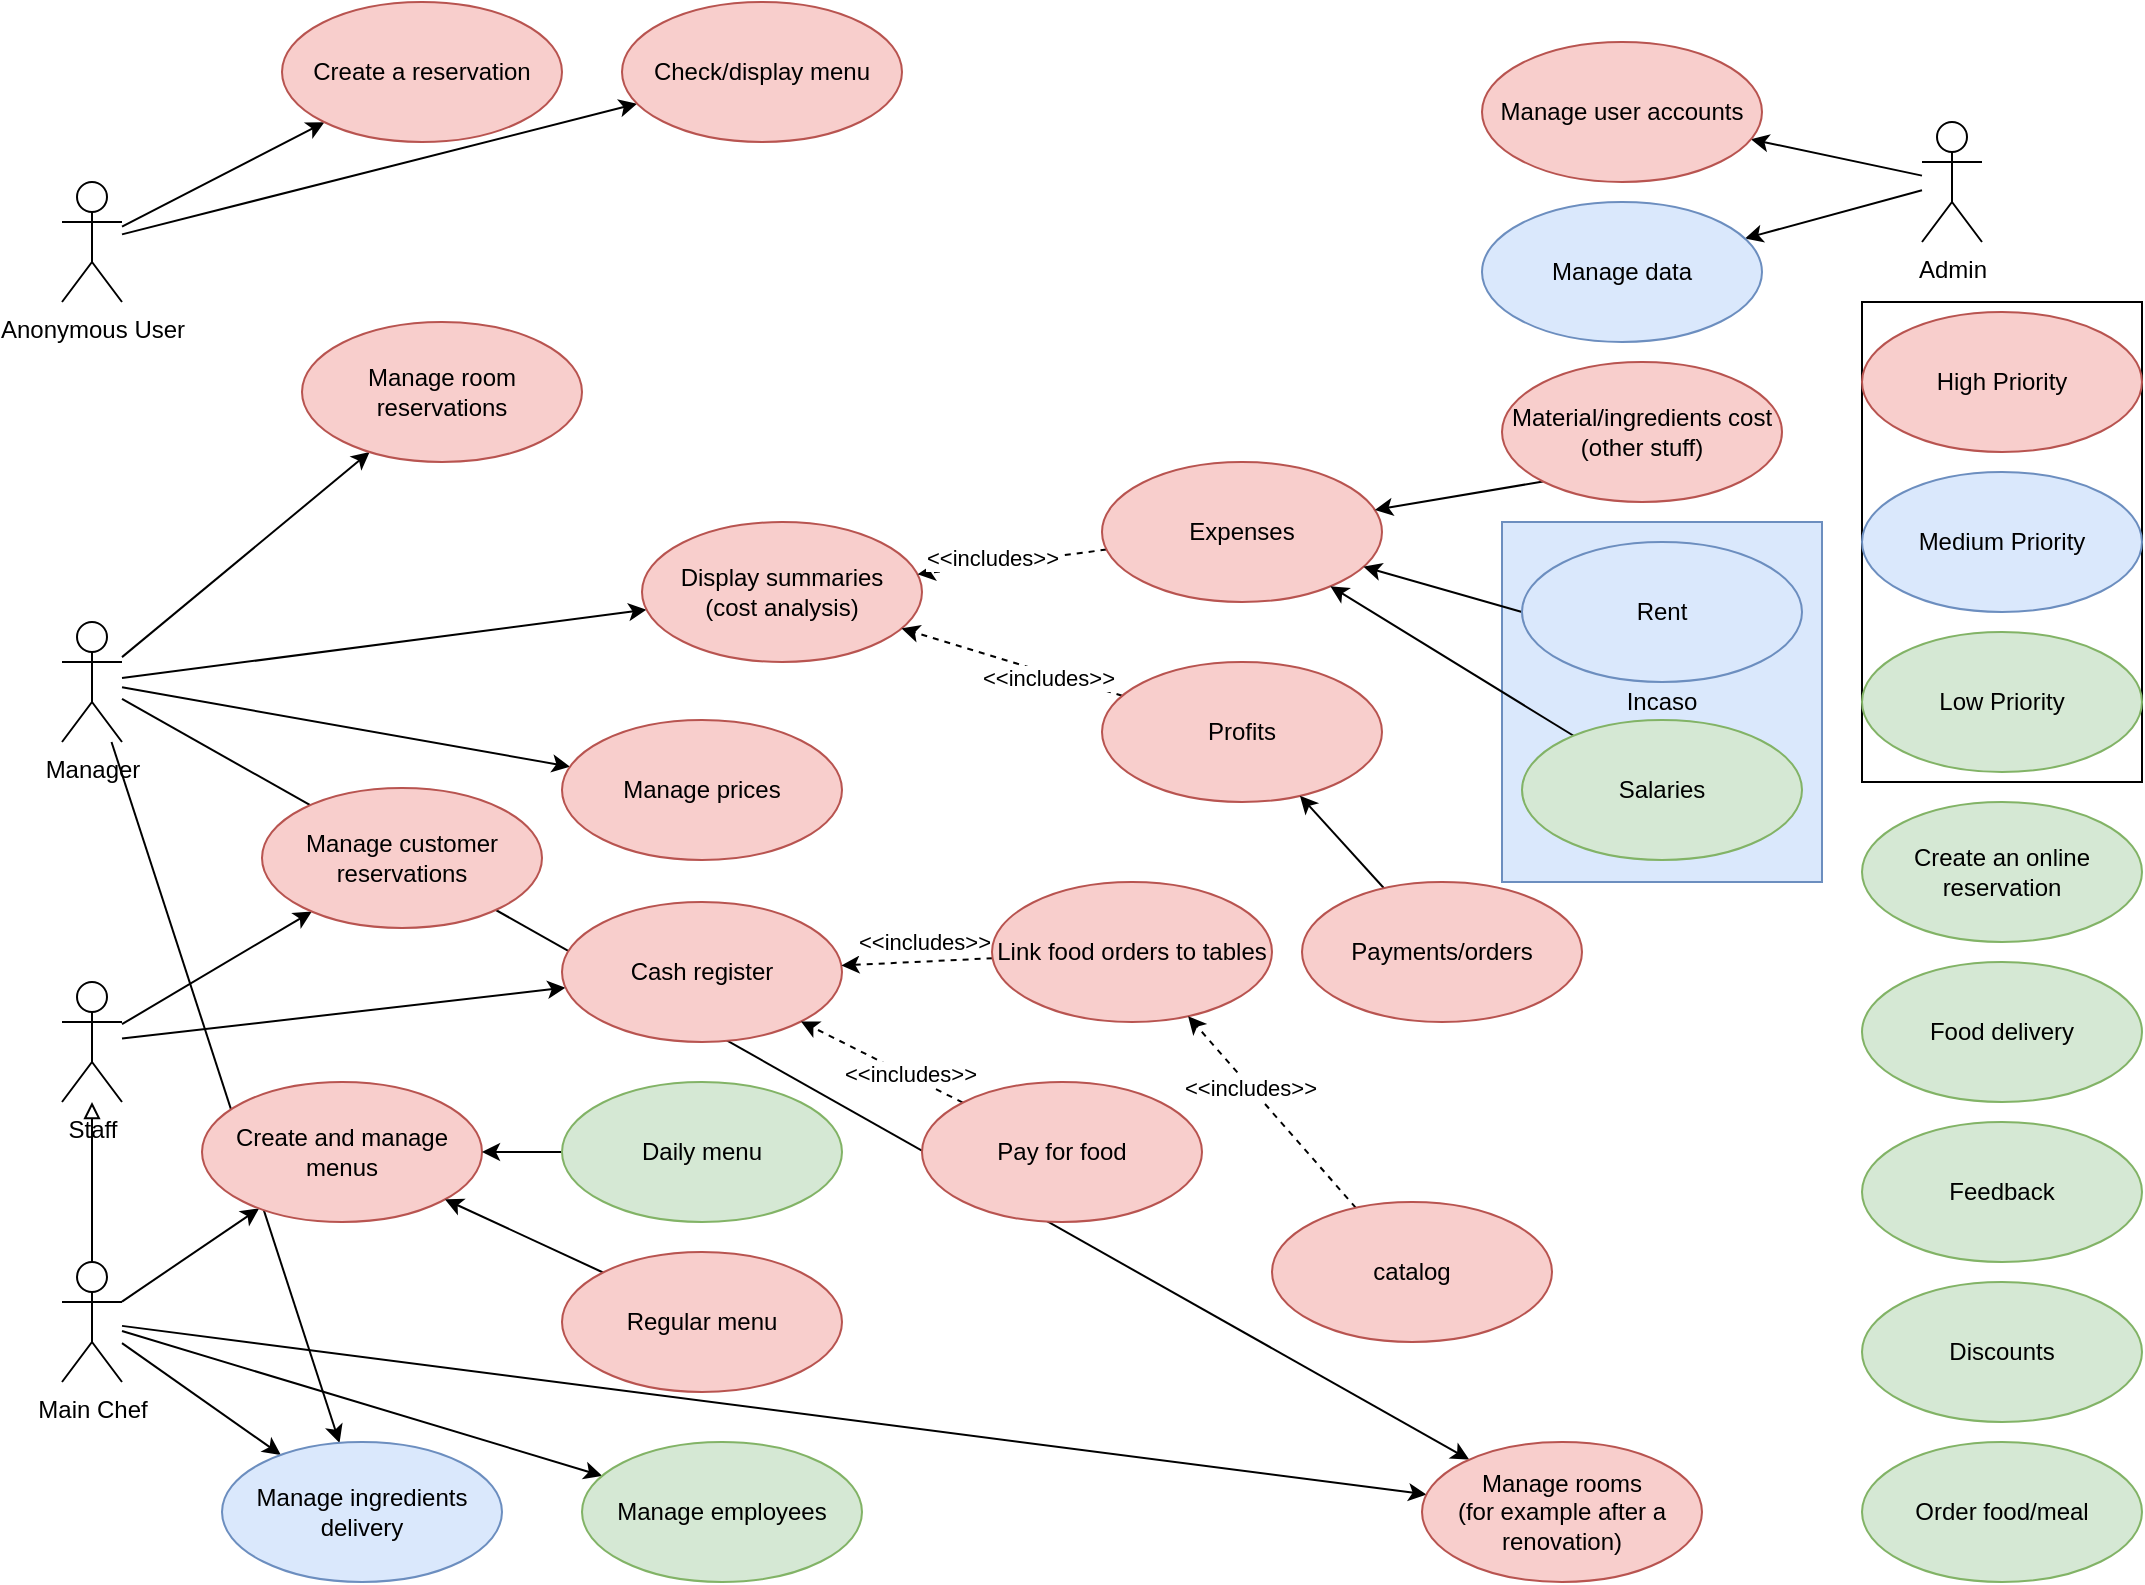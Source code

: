 <mxfile>
    <diagram id="s8cOV68yzhyGgBTm5p4c" name="use-case">
        <mxGraphModel dx="1112" dy="791" grid="1" gridSize="10" guides="1" tooltips="1" connect="1" arrows="1" fold="1" page="1" pageScale="1" pageWidth="1169" pageHeight="827" math="0" shadow="0">
            <root>
                <mxCell id="0"/>
                <mxCell id="1" parent="0"/>
                <mxCell id="3G_t_L3Koi_8T7e4gA65-70" value="" style="rounded=0;whiteSpace=wrap;html=1;" parent="1" vertex="1">
                    <mxGeometry x="1020" y="170" width="140" height="240" as="geometry"/>
                </mxCell>
                <mxCell id="q8JWkNSQePeUrDVbs6Nh-89" value="Incaso" style="rounded=0;whiteSpace=wrap;html=1;fillColor=#dae8fc;strokeColor=#6c8ebf;" parent="1" vertex="1">
                    <mxGeometry x="840" y="280" width="160" height="180" as="geometry"/>
                </mxCell>
                <mxCell id="15" style="edgeStyle=none;html=1;endArrow=classic;endFill=1;" parent="1" source="2" target="13" edge="1">
                    <mxGeometry relative="1" as="geometry"/>
                </mxCell>
                <mxCell id="16" style="edgeStyle=none;html=1;endArrow=classic;endFill=1;" parent="1" source="2" target="14" edge="1">
                    <mxGeometry relative="1" as="geometry"/>
                </mxCell>
                <mxCell id="2" value="Anonymous User" style="shape=umlActor;verticalLabelPosition=bottom;verticalAlign=top;html=1;" parent="1" vertex="1">
                    <mxGeometry x="120" y="110" width="30" height="60" as="geometry"/>
                </mxCell>
                <mxCell id="25" style="edgeStyle=none;html=1;endArrow=classic;endFill=1;" parent="1" source="5" target="24" edge="1">
                    <mxGeometry relative="1" as="geometry"/>
                </mxCell>
                <mxCell id="67" style="edgeStyle=none;html=1;" parent="1" source="5" target="66" edge="1">
                    <mxGeometry relative="1" as="geometry"/>
                </mxCell>
                <mxCell id="68" style="edgeStyle=none;html=1;" parent="1" source="5" target="49" edge="1">
                    <mxGeometry relative="1" as="geometry"/>
                </mxCell>
                <mxCell id="69" style="edgeStyle=none;html=1;" parent="1" source="5" target="55" edge="1">
                    <mxGeometry relative="1" as="geometry"/>
                </mxCell>
                <mxCell id="q8JWkNSQePeUrDVbs6Nh-87" style="edgeStyle=none;html=1;" parent="1" source="5" target="19" edge="1">
                    <mxGeometry relative="1" as="geometry"/>
                </mxCell>
                <mxCell id="5" value="Manager" style="shape=umlActor;verticalLabelPosition=bottom;verticalAlign=top;html=1;" parent="1" vertex="1">
                    <mxGeometry x="120" y="330" width="30" height="60" as="geometry"/>
                </mxCell>
                <mxCell id="38" style="edgeStyle=none;html=1;endArrow=classic;endFill=1;" parent="1" source="6" target="36" edge="1">
                    <mxGeometry relative="1" as="geometry"/>
                </mxCell>
                <mxCell id="39" style="edgeStyle=none;html=1;endArrow=classic;endFill=1;" parent="1" source="6" target="37" edge="1">
                    <mxGeometry relative="1" as="geometry"/>
                </mxCell>
                <mxCell id="6" value="Admin" style="shape=umlActor;verticalLabelPosition=bottom;verticalAlign=top;html=1;" parent="1" vertex="1">
                    <mxGeometry x="1050" y="80" width="30" height="60" as="geometry"/>
                </mxCell>
                <mxCell id="41" style="edgeStyle=none;html=1;endArrow=classic;endFill=1;" parent="1" source="7" target="42" edge="1">
                    <mxGeometry relative="1" as="geometry">
                        <mxPoint x="220" y="539.727" as="targetPoint"/>
                    </mxGeometry>
                </mxCell>
                <mxCell id="44" style="edgeStyle=none;html=1;endArrow=classic;endFill=1;" parent="1" source="7" target="43" edge="1">
                    <mxGeometry relative="1" as="geometry"/>
                </mxCell>
                <mxCell id="7" value="Staff" style="shape=umlActor;verticalLabelPosition=bottom;verticalAlign=top;html=1;" parent="1" vertex="1">
                    <mxGeometry x="120" y="510" width="30" height="60" as="geometry"/>
                </mxCell>
                <mxCell id="10" style="edgeStyle=none;html=1;exitX=0.5;exitY=0;exitDx=0;exitDy=0;exitPerimeter=0;endArrow=block;endFill=0;" parent="1" source="8" target="7" edge="1">
                    <mxGeometry relative="1" as="geometry">
                        <mxPoint x="135.098" y="630" as="targetPoint"/>
                    </mxGeometry>
                </mxCell>
                <mxCell id="46" style="edgeStyle=none;html=1;endArrow=classic;endFill=1;" parent="1" source="8" target="45" edge="1">
                    <mxGeometry relative="1" as="geometry">
                        <mxPoint x="140" y="670" as="sourcePoint"/>
                    </mxGeometry>
                </mxCell>
                <mxCell id="48" style="edgeStyle=none;html=1;endArrow=classic;endFill=1;" parent="1" source="8" target="47" edge="1">
                    <mxGeometry relative="1" as="geometry"/>
                </mxCell>
                <mxCell id="50" style="edgeStyle=none;html=1;endArrow=classic;endFill=1;" parent="1" source="8" target="49" edge="1">
                    <mxGeometry relative="1" as="geometry"/>
                </mxCell>
                <mxCell id="65" style="edgeStyle=none;html=1;" parent="1" source="8" target="55" edge="1">
                    <mxGeometry relative="1" as="geometry"/>
                </mxCell>
                <mxCell id="8" value="Main Chef" style="shape=umlActor;verticalLabelPosition=bottom;verticalAlign=top;html=1;" parent="1" vertex="1">
                    <mxGeometry x="120" y="650" width="30" height="60" as="geometry"/>
                </mxCell>
                <mxCell id="13" value="Create a reservation" style="ellipse;whiteSpace=wrap;html=1;fillColor=#f8cecc;strokeColor=#b85450;" parent="1" vertex="1">
                    <mxGeometry x="230" y="20" width="140" height="70" as="geometry"/>
                </mxCell>
                <mxCell id="14" value="Check/display menu" style="ellipse;whiteSpace=wrap;html=1;fillColor=#f8cecc;strokeColor=#b85450;" parent="1" vertex="1">
                    <mxGeometry x="400" y="20" width="140" height="70" as="geometry"/>
                </mxCell>
                <mxCell id="19" value="Manage room reservations" style="ellipse;whiteSpace=wrap;html=1;fillColor=#f8cecc;strokeColor=#b85450;" parent="1" vertex="1">
                    <mxGeometry x="240" y="180" width="140" height="70" as="geometry"/>
                </mxCell>
                <mxCell id="24" value="Display summaries&lt;br&gt;(cost analysis)" style="ellipse;whiteSpace=wrap;html=1;fillColor=#f8cecc;strokeColor=#b85450;" parent="1" vertex="1">
                    <mxGeometry x="410" y="280" width="140" height="70" as="geometry"/>
                </mxCell>
                <mxCell id="30" style="edgeStyle=none;html=1;dashed=1;endArrow=classic;endFill=1;" parent="1" source="29" target="24" edge="1">
                    <mxGeometry relative="1" as="geometry"/>
                </mxCell>
                <mxCell id="31" value="&amp;lt;&amp;lt;includes&amp;gt;&amp;gt;" style="edgeLabel;html=1;align=center;verticalAlign=middle;resizable=0;points=[];" parent="30" vertex="1" connectable="0">
                    <mxGeometry x="-0.233" y="-1" relative="1" as="geometry">
                        <mxPoint x="-21" as="offset"/>
                    </mxGeometry>
                </mxCell>
                <mxCell id="29" value="Expenses" style="ellipse;whiteSpace=wrap;html=1;fillColor=#f8cecc;strokeColor=#b85450;" parent="1" vertex="1">
                    <mxGeometry x="640" y="250" width="140" height="70" as="geometry"/>
                </mxCell>
                <mxCell id="33" style="edgeStyle=none;html=1;dashed=1;endArrow=classic;endFill=1;" parent="1" source="32" target="24" edge="1">
                    <mxGeometry relative="1" as="geometry"/>
                </mxCell>
                <mxCell id="34" value="&amp;lt;&amp;lt;includes&amp;gt;&amp;gt;" style="edgeLabel;html=1;align=center;verticalAlign=middle;resizable=0;points=[];" parent="33" vertex="1" connectable="0">
                    <mxGeometry x="-0.341" y="2" relative="1" as="geometry">
                        <mxPoint as="offset"/>
                    </mxGeometry>
                </mxCell>
                <mxCell id="32" value="Profits" style="ellipse;whiteSpace=wrap;html=1;fillColor=#f8cecc;strokeColor=#b85450;" parent="1" vertex="1">
                    <mxGeometry x="640" y="350" width="140" height="70" as="geometry"/>
                </mxCell>
                <mxCell id="36" value="Manage user accounts" style="ellipse;whiteSpace=wrap;html=1;fillColor=#f8cecc;strokeColor=#b85450;" parent="1" vertex="1">
                    <mxGeometry x="830" y="40" width="140" height="70" as="geometry"/>
                </mxCell>
                <mxCell id="37" value="Manage data" style="ellipse;whiteSpace=wrap;html=1;fillColor=#dae8fc;strokeColor=#6c8ebf;" parent="1" vertex="1">
                    <mxGeometry x="830" y="120" width="140" height="70" as="geometry"/>
                </mxCell>
                <mxCell id="42" value="Manage customer reservations" style="ellipse;whiteSpace=wrap;html=1;fillColor=#f8cecc;strokeColor=#b85450;" parent="1" vertex="1">
                    <mxGeometry x="220" y="413" width="140" height="70" as="geometry"/>
                </mxCell>
                <mxCell id="43" value="Cash register" style="ellipse;whiteSpace=wrap;html=1;fillColor=#f8cecc;strokeColor=#b85450;" parent="1" vertex="1">
                    <mxGeometry x="370" y="470" width="140" height="70" as="geometry"/>
                </mxCell>
                <mxCell id="45" value="Create and manage menus" style="ellipse;whiteSpace=wrap;html=1;fillColor=#f8cecc;strokeColor=#b85450;" parent="1" vertex="1">
                    <mxGeometry x="190" y="560" width="140" height="70" as="geometry"/>
                </mxCell>
                <mxCell id="47" value="Manage employees" style="ellipse;whiteSpace=wrap;html=1;fillColor=#d5e8d4;strokeColor=#82b366;" parent="1" vertex="1">
                    <mxGeometry x="380" y="740" width="140" height="70" as="geometry"/>
                </mxCell>
                <mxCell id="49" value="Manage ingredients delivery" style="ellipse;whiteSpace=wrap;html=1;fillColor=#dae8fc;strokeColor=#6c8ebf;" parent="1" vertex="1">
                    <mxGeometry x="200" y="740" width="140" height="70" as="geometry"/>
                </mxCell>
                <mxCell id="51" value="Food delivery" style="ellipse;whiteSpace=wrap;html=1;fillColor=#d5e8d4;strokeColor=#82b366;" parent="1" vertex="1">
                    <mxGeometry x="1020" y="500" width="140" height="70" as="geometry"/>
                </mxCell>
                <mxCell id="52" value="Feedback" style="ellipse;whiteSpace=wrap;html=1;fillColor=#d5e8d4;strokeColor=#82b366;" parent="1" vertex="1">
                    <mxGeometry x="1020" y="580" width="140" height="70" as="geometry"/>
                </mxCell>
                <mxCell id="53" value="Discounts" style="ellipse;whiteSpace=wrap;html=1;fillColor=#d5e8d4;strokeColor=#82b366;" parent="1" vertex="1">
                    <mxGeometry x="1020" y="660" width="140" height="70" as="geometry"/>
                </mxCell>
                <mxCell id="54" value="Order food/meal" style="ellipse;whiteSpace=wrap;html=1;fillColor=#d5e8d4;strokeColor=#82b366;" parent="1" vertex="1">
                    <mxGeometry x="1020" y="740" width="140" height="70" as="geometry"/>
                </mxCell>
                <mxCell id="55" value="Manage rooms&lt;br&gt;(for example after a renovation)" style="ellipse;whiteSpace=wrap;html=1;fillColor=#f8cecc;strokeColor=#b85450;" parent="1" vertex="1">
                    <mxGeometry x="800" y="740" width="140" height="70" as="geometry"/>
                </mxCell>
                <mxCell id="58" style="edgeStyle=none;html=1;endArrow=classic;endFill=1;dashed=1;" parent="1" source="56" target="43" edge="1">
                    <mxGeometry relative="1" as="geometry"/>
                </mxCell>
                <mxCell id="60" value="&amp;lt;&amp;lt;includes&amp;gt;&amp;gt;" style="edgeLabel;html=1;align=center;verticalAlign=middle;resizable=0;points=[];" parent="58" vertex="1" connectable="0">
                    <mxGeometry x="-0.136" y="2" relative="1" as="geometry">
                        <mxPoint x="-2" y="-12" as="offset"/>
                    </mxGeometry>
                </mxCell>
                <mxCell id="56" value="Link food orders to tables" style="ellipse;whiteSpace=wrap;html=1;fillColor=#f8cecc;strokeColor=#b85450;" parent="1" vertex="1">
                    <mxGeometry x="585" y="460" width="140" height="70" as="geometry"/>
                </mxCell>
                <mxCell id="59" style="edgeStyle=none;html=1;endArrow=classic;endFill=1;dashed=1;" parent="1" source="57" target="43" edge="1">
                    <mxGeometry relative="1" as="geometry"/>
                </mxCell>
                <mxCell id="61" value="&amp;lt;&amp;lt;includes&amp;gt;&amp;gt;" style="edgeLabel;html=1;align=center;verticalAlign=middle;resizable=0;points=[];" parent="59" vertex="1" connectable="0">
                    <mxGeometry x="-0.333" relative="1" as="geometry">
                        <mxPoint y="-1" as="offset"/>
                    </mxGeometry>
                </mxCell>
                <mxCell id="57" value="Pay for food" style="ellipse;whiteSpace=wrap;html=1;fillColor=#f8cecc;strokeColor=#b85450;" parent="1" vertex="1">
                    <mxGeometry x="550" y="560" width="140" height="70" as="geometry"/>
                </mxCell>
                <mxCell id="63" style="edgeStyle=none;html=1;dashed=1;endArrow=classic;endFill=1;" parent="1" source="62" target="56" edge="1">
                    <mxGeometry relative="1" as="geometry"/>
                </mxCell>
                <mxCell id="64" value="&amp;lt;&amp;lt;includes&amp;gt;&amp;gt;" style="edgeLabel;html=1;align=center;verticalAlign=middle;resizable=0;points=[];" parent="63" vertex="1" connectable="0">
                    <mxGeometry x="0.267" relative="1" as="geometry">
                        <mxPoint as="offset"/>
                    </mxGeometry>
                </mxCell>
                <mxCell id="62" value="catalog&lt;br&gt;" style="ellipse;whiteSpace=wrap;html=1;fillColor=#f8cecc;strokeColor=#b85450;" parent="1" vertex="1">
                    <mxGeometry x="725" y="620" width="140" height="70" as="geometry"/>
                </mxCell>
                <mxCell id="66" value="Manage prices" style="ellipse;whiteSpace=wrap;html=1;fillColor=#f8cecc;strokeColor=#b85450;" parent="1" vertex="1">
                    <mxGeometry x="370" y="379" width="140" height="70" as="geometry"/>
                </mxCell>
                <mxCell id="q8JWkNSQePeUrDVbs6Nh-73" style="edgeStyle=none;html=1;" parent="1" source="q8JWkNSQePeUrDVbs6Nh-69" target="29" edge="1">
                    <mxGeometry relative="1" as="geometry"/>
                </mxCell>
                <mxCell id="q8JWkNSQePeUrDVbs6Nh-69" value="Salaries" style="ellipse;whiteSpace=wrap;html=1;fillColor=#d5e8d4;strokeColor=#82b366;" parent="1" vertex="1">
                    <mxGeometry x="850" y="379" width="140" height="70" as="geometry"/>
                </mxCell>
                <mxCell id="q8JWkNSQePeUrDVbs6Nh-74" style="edgeStyle=none;html=1;exitX=0;exitY=0.5;exitDx=0;exitDy=0;" parent="1" source="q8JWkNSQePeUrDVbs6Nh-70" target="29" edge="1">
                    <mxGeometry relative="1" as="geometry"/>
                </mxCell>
                <mxCell id="q8JWkNSQePeUrDVbs6Nh-70" value="Rent" style="ellipse;whiteSpace=wrap;html=1;fillColor=#dae8fc;strokeColor=#6c8ebf;" parent="1" vertex="1">
                    <mxGeometry x="850" y="290" width="140" height="70" as="geometry"/>
                </mxCell>
                <mxCell id="q8JWkNSQePeUrDVbs6Nh-76" style="edgeStyle=none;html=1;exitX=0;exitY=1;exitDx=0;exitDy=0;" parent="1" source="q8JWkNSQePeUrDVbs6Nh-75" target="29" edge="1">
                    <mxGeometry relative="1" as="geometry"/>
                </mxCell>
                <mxCell id="q8JWkNSQePeUrDVbs6Nh-75" value="Material/ingredients cost&lt;br&gt;(other stuff)" style="ellipse;whiteSpace=wrap;html=1;fillColor=#f8cecc;strokeColor=#b85450;" parent="1" vertex="1">
                    <mxGeometry x="840" y="200" width="140" height="70" as="geometry"/>
                </mxCell>
                <mxCell id="q8JWkNSQePeUrDVbs6Nh-78" style="edgeStyle=none;html=1;" parent="1" source="q8JWkNSQePeUrDVbs6Nh-77" target="32" edge="1">
                    <mxGeometry relative="1" as="geometry"/>
                </mxCell>
                <mxCell id="q8JWkNSQePeUrDVbs6Nh-77" value="Payments/orders" style="ellipse;whiteSpace=wrap;html=1;fillColor=#f8cecc;strokeColor=#b85450;" parent="1" vertex="1">
                    <mxGeometry x="740" y="460" width="140" height="70" as="geometry"/>
                </mxCell>
                <mxCell id="q8JWkNSQePeUrDVbs6Nh-82" style="edgeStyle=none;html=1;exitX=0;exitY=0.5;exitDx=0;exitDy=0;" parent="1" source="q8JWkNSQePeUrDVbs6Nh-79" target="45" edge="1">
                    <mxGeometry relative="1" as="geometry"/>
                </mxCell>
                <mxCell id="q8JWkNSQePeUrDVbs6Nh-79" value="Daily menu" style="ellipse;whiteSpace=wrap;html=1;fillColor=#d5e8d4;strokeColor=#82b366;" parent="1" vertex="1">
                    <mxGeometry x="370" y="560" width="140" height="70" as="geometry"/>
                </mxCell>
                <mxCell id="q8JWkNSQePeUrDVbs6Nh-81" style="edgeStyle=none;html=1;exitX=0;exitY=0;exitDx=0;exitDy=0;" parent="1" source="q8JWkNSQePeUrDVbs6Nh-80" target="45" edge="1">
                    <mxGeometry relative="1" as="geometry"/>
                </mxCell>
                <mxCell id="q8JWkNSQePeUrDVbs6Nh-80" value="Regular menu" style="ellipse;whiteSpace=wrap;html=1;fillColor=#f8cecc;strokeColor=#b85450;" parent="1" vertex="1">
                    <mxGeometry x="370" y="645" width="140" height="70" as="geometry"/>
                </mxCell>
                <mxCell id="q8JWkNSQePeUrDVbs6Nh-83" value="High Priority" style="ellipse;whiteSpace=wrap;html=1;fillColor=#f8cecc;strokeColor=#b85450;" parent="1" vertex="1">
                    <mxGeometry x="1020" y="175" width="140" height="70" as="geometry"/>
                </mxCell>
                <mxCell id="q8JWkNSQePeUrDVbs6Nh-84" value="Medium Priority" style="ellipse;whiteSpace=wrap;html=1;fillColor=#dae8fc;strokeColor=#6c8ebf;" parent="1" vertex="1">
                    <mxGeometry x="1020" y="255" width="140" height="70" as="geometry"/>
                </mxCell>
                <mxCell id="q8JWkNSQePeUrDVbs6Nh-85" value="Low Priority" style="ellipse;whiteSpace=wrap;html=1;fillColor=#d5e8d4;strokeColor=#82b366;" parent="1" vertex="1">
                    <mxGeometry x="1020" y="335" width="140" height="70" as="geometry"/>
                </mxCell>
                <mxCell id="3G_t_L3Koi_8T7e4gA65-69" value="Create an online reservation" style="ellipse;whiteSpace=wrap;html=1;fillColor=#d5e8d4;strokeColor=#82b366;" parent="1" vertex="1">
                    <mxGeometry x="1020" y="420" width="140" height="70" as="geometry"/>
                </mxCell>
            </root>
        </mxGraphModel>
    </diagram>
    <diagram id="QkTbGiLfwrp6K-Rip7oQ" name="flow-chart">
        <mxGraphModel dx="1112" dy="791" grid="1" gridSize="10" guides="1" tooltips="1" connect="1" arrows="1" fold="1" page="1" pageScale="1" pageWidth="1169" pageHeight="827" math="0" shadow="0">
            <root>
                <mxCell id="0"/>
                <mxCell id="1" parent="0"/>
                <mxCell id="Bscbn5MCvH4QS8uCuKDe-3" value="" style="group" parent="1" vertex="1" connectable="0">
                    <mxGeometry width="550" height="410" as="geometry"/>
                </mxCell>
                <mxCell id="Bscbn5MCvH4QS8uCuKDe-1" value="" style="rounded=0;whiteSpace=wrap;html=1;" parent="Bscbn5MCvH4QS8uCuKDe-3" vertex="1">
                    <mxGeometry width="550" height="410" as="geometry"/>
                </mxCell>
                <mxCell id="mgAH89u9MqS-woQQgvJL-1" value="Manager" style="shape=umlLifeline;perimeter=lifelinePerimeter;whiteSpace=wrap;html=1;container=1;collapsible=0;recursiveResize=0;outlineConnect=0;" parent="Bscbn5MCvH4QS8uCuKDe-3" vertex="1">
                    <mxGeometry x="30" y="40" width="80" height="350" as="geometry"/>
                </mxCell>
                <mxCell id="0v2GwdZNp2Tamx48s-Cb-1" value="Cost analysis" style="text;html=1;align=center;verticalAlign=middle;resizable=0;points=[];autosize=1;strokeColor=none;fillColor=none;" parent="Bscbn5MCvH4QS8uCuKDe-3" vertex="1">
                    <mxGeometry x="5" width="90" height="30" as="geometry"/>
                </mxCell>
                <mxCell id="XH26MmPQPTz7YUtCsHX1-1" value="IS" style="shape=umlLifeline;perimeter=lifelinePerimeter;whiteSpace=wrap;html=1;container=1;collapsible=0;recursiveResize=0;outlineConnect=0;" parent="Bscbn5MCvH4QS8uCuKDe-3" vertex="1">
                    <mxGeometry x="150" y="40" width="50" height="350" as="geometry"/>
                </mxCell>
                <mxCell id="XH26MmPQPTz7YUtCsHX1-2" value="Other objects" style="shape=umlLifeline;perimeter=lifelinePerimeter;whiteSpace=wrap;html=1;container=1;collapsible=0;recursiveResize=0;outlineConnect=0;" parent="Bscbn5MCvH4QS8uCuKDe-3" vertex="1">
                    <mxGeometry x="295" y="40" width="100" height="350" as="geometry"/>
                </mxCell>
                <mxCell id="XH26MmPQPTz7YUtCsHX1-3" value="Orders/Payments" style="shape=umlLifeline;perimeter=lifelinePerimeter;whiteSpace=wrap;html=1;container=1;collapsible=0;recursiveResize=0;outlineConnect=0;" parent="Bscbn5MCvH4QS8uCuKDe-3" vertex="1">
                    <mxGeometry x="410" y="40" width="130" height="350" as="geometry"/>
                </mxCell>
                <mxCell id="XH26MmPQPTz7YUtCsHX1-4" value="DB" style="shape=umlLifeline;perimeter=lifelinePerimeter;whiteSpace=wrap;html=1;container=1;collapsible=0;recursiveResize=0;outlineConnect=0;" parent="Bscbn5MCvH4QS8uCuKDe-3" vertex="1">
                    <mxGeometry x="220" y="40" width="55" height="350" as="geometry"/>
                </mxCell>
                <mxCell id="XH26MmPQPTz7YUtCsHX1-5" value="" style="endArrow=classic;startArrow=none;endFill=1;startFill=0;endSize=8;html=1;verticalAlign=bottom;labelBackgroundColor=none;" parent="Bscbn5MCvH4QS8uCuKDe-3" source="XH26MmPQPTz7YUtCsHX1-2" target="XH26MmPQPTz7YUtCsHX1-4" edge="1">
                    <mxGeometry width="160" relative="1" as="geometry">
                        <mxPoint x="380" y="220" as="sourcePoint"/>
                        <mxPoint x="540" y="220" as="targetPoint"/>
                        <Array as="points">
                            <mxPoint x="290" y="110"/>
                        </Array>
                    </mxGeometry>
                </mxCell>
                <mxCell id="XH26MmPQPTz7YUtCsHX1-6" value="Rent payment" style="edgeLabel;html=1;align=center;verticalAlign=middle;resizable=0;points=[];" parent="XH26MmPQPTz7YUtCsHX1-5" vertex="1" connectable="0">
                    <mxGeometry x="-0.209" y="1" relative="1" as="geometry">
                        <mxPoint x="-11" y="-11" as="offset"/>
                    </mxGeometry>
                </mxCell>
                <mxCell id="klF6S8QkyYImIq6dC7lU-1" value="" style="endArrow=classic;startArrow=none;endFill=1;startFill=0;endSize=8;html=1;verticalAlign=bottom;labelBackgroundColor=none;" parent="Bscbn5MCvH4QS8uCuKDe-3" source="XH26MmPQPTz7YUtCsHX1-2" target="XH26MmPQPTz7YUtCsHX1-4" edge="1">
                    <mxGeometry width="160" relative="1" as="geometry">
                        <mxPoint x="299.999" y="150" as="sourcePoint"/>
                        <mxPoint x="602.07" y="150" as="targetPoint"/>
                        <Array as="points">
                            <mxPoint x="290" y="140"/>
                        </Array>
                    </mxGeometry>
                </mxCell>
                <mxCell id="klF6S8QkyYImIq6dC7lU-2" value="Ingredient&lt;br&gt;delivery" style="edgeLabel;html=1;align=center;verticalAlign=middle;resizable=0;points=[];" parent="klF6S8QkyYImIq6dC7lU-1" vertex="1" connectable="0">
                    <mxGeometry x="-0.209" y="1" relative="1" as="geometry">
                        <mxPoint x="-11" y="-11" as="offset"/>
                    </mxGeometry>
                </mxCell>
                <mxCell id="WNkxFDVLQrwJZJ4KvEBY-1" value="" style="endArrow=classic;startArrow=none;endFill=1;startFill=0;endSize=8;html=1;verticalAlign=bottom;labelBackgroundColor=none;" parent="Bscbn5MCvH4QS8uCuKDe-3" source="XH26MmPQPTz7YUtCsHX1-3" target="XH26MmPQPTz7YUtCsHX1-4" edge="1">
                    <mxGeometry width="160" relative="1" as="geometry">
                        <mxPoint x="309.929" y="160" as="sourcePoint"/>
                        <mxPoint x="612" y="160" as="targetPoint"/>
                        <Array as="points">
                            <mxPoint x="370" y="180"/>
                        </Array>
                    </mxGeometry>
                </mxCell>
                <mxCell id="WNkxFDVLQrwJZJ4KvEBY-2" value="Order 1" style="edgeLabel;html=1;align=center;verticalAlign=middle;resizable=0;points=[];" parent="WNkxFDVLQrwJZJ4KvEBY-1" vertex="1" connectable="0">
                    <mxGeometry x="-0.209" y="1" relative="1" as="geometry">
                        <mxPoint x="-26" y="-11" as="offset"/>
                    </mxGeometry>
                </mxCell>
                <mxCell id="WNkxFDVLQrwJZJ4KvEBY-4" value="" style="endArrow=classic;startArrow=none;endFill=1;startFill=0;endSize=8;html=1;verticalAlign=bottom;labelBackgroundColor=none;" parent="Bscbn5MCvH4QS8uCuKDe-3" source="XH26MmPQPTz7YUtCsHX1-3" target="XH26MmPQPTz7YUtCsHX1-4" edge="1">
                    <mxGeometry width="160" relative="1" as="geometry">
                        <mxPoint x="474.929" y="200" as="sourcePoint"/>
                        <mxPoint x="610" y="200" as="targetPoint"/>
                        <Array as="points">
                            <mxPoint x="370" y="220"/>
                        </Array>
                    </mxGeometry>
                </mxCell>
                <mxCell id="WNkxFDVLQrwJZJ4KvEBY-5" value="Order 2" style="edgeLabel;html=1;align=center;verticalAlign=middle;resizable=0;points=[];" parent="WNkxFDVLQrwJZJ4KvEBY-4" vertex="1" connectable="0">
                    <mxGeometry x="-0.209" y="1" relative="1" as="geometry">
                        <mxPoint x="-26" y="-11" as="offset"/>
                    </mxGeometry>
                </mxCell>
                <mxCell id="WNkxFDVLQrwJZJ4KvEBY-6" value="" style="endArrow=classic;startArrow=none;endFill=1;startFill=0;endSize=8;html=1;verticalAlign=bottom;labelBackgroundColor=none;" parent="Bscbn5MCvH4QS8uCuKDe-3" source="mgAH89u9MqS-woQQgvJL-1" target="XH26MmPQPTz7YUtCsHX1-1" edge="1">
                    <mxGeometry width="160" relative="1" as="geometry">
                        <mxPoint x="79.999" y="220" as="sourcePoint"/>
                        <mxPoint x="217.07" y="220" as="targetPoint"/>
                        <Array as="points">
                            <mxPoint x="140" y="240"/>
                        </Array>
                    </mxGeometry>
                </mxCell>
                <mxCell id="WNkxFDVLQrwJZJ4KvEBY-7" value="Get cost&lt;br&gt;overview" style="edgeLabel;html=1;align=center;verticalAlign=middle;resizable=0;points=[];" parent="WNkxFDVLQrwJZJ4KvEBY-6" vertex="1" connectable="0">
                    <mxGeometry x="-0.209" y="1" relative="1" as="geometry">
                        <mxPoint x="8" y="-9" as="offset"/>
                    </mxGeometry>
                </mxCell>
                <mxCell id="WNkxFDVLQrwJZJ4KvEBY-10" value="" style="endArrow=classic;startArrow=none;endFill=1;startFill=0;endSize=8;html=1;verticalAlign=bottom;labelBackgroundColor=none;" parent="Bscbn5MCvH4QS8uCuKDe-3" source="XH26MmPQPTz7YUtCsHX1-1" target="XH26MmPQPTz7YUtCsHX1-4" edge="1">
                    <mxGeometry width="160" relative="1" as="geometry">
                        <mxPoint x="80.222" y="250" as="sourcePoint"/>
                        <mxPoint x="184.5" y="250" as="targetPoint"/>
                        <Array as="points">
                            <mxPoint x="180" y="260"/>
                        </Array>
                    </mxGeometry>
                </mxCell>
                <mxCell id="WNkxFDVLQrwJZJ4KvEBY-11" value="Expenses&lt;br&gt;query" style="edgeLabel;html=1;align=center;verticalAlign=middle;resizable=0;points=[];" parent="WNkxFDVLQrwJZJ4KvEBY-10" vertex="1" connectable="0">
                    <mxGeometry x="-0.209" y="1" relative="1" as="geometry">
                        <mxPoint x="6" y="-19" as="offset"/>
                    </mxGeometry>
                </mxCell>
                <mxCell id="WNkxFDVLQrwJZJ4KvEBY-12" value="" style="endArrow=classic;startArrow=none;endFill=1;startFill=0;endSize=8;html=1;verticalAlign=bottom;labelBackgroundColor=none;dashed=1;" parent="Bscbn5MCvH4QS8uCuKDe-3" source="XH26MmPQPTz7YUtCsHX1-4" target="XH26MmPQPTz7YUtCsHX1-1" edge="1">
                    <mxGeometry width="160" relative="1" as="geometry">
                        <mxPoint x="185.222" y="270" as="sourcePoint"/>
                        <mxPoint x="257.0" y="270" as="targetPoint"/>
                        <Array as="points">
                            <mxPoint x="210" y="280"/>
                        </Array>
                    </mxGeometry>
                </mxCell>
                <mxCell id="WNkxFDVLQrwJZJ4KvEBY-16" value="" style="endArrow=classic;startArrow=none;endFill=1;startFill=0;endSize=8;html=1;verticalAlign=bottom;labelBackgroundColor=none;dashed=1;" parent="Bscbn5MCvH4QS8uCuKDe-3" source="XH26MmPQPTz7YUtCsHX1-4" target="XH26MmPQPTz7YUtCsHX1-1" edge="1">
                    <mxGeometry width="160" relative="1" as="geometry">
                        <mxPoint x="251.78" y="340.0" as="sourcePoint"/>
                        <mxPoint x="180.002" y="340.0" as="targetPoint"/>
                        <Array as="points">
                            <mxPoint x="210" y="350"/>
                        </Array>
                    </mxGeometry>
                </mxCell>
                <mxCell id="WNkxFDVLQrwJZJ4KvEBY-14" value="" style="endArrow=classic;startArrow=none;endFill=1;startFill=0;endSize=8;html=1;verticalAlign=bottom;labelBackgroundColor=none;" parent="Bscbn5MCvH4QS8uCuKDe-3" source="XH26MmPQPTz7YUtCsHX1-1" target="XH26MmPQPTz7YUtCsHX1-4" edge="1">
                    <mxGeometry width="160" relative="1" as="geometry">
                        <mxPoint x="180.002" y="320" as="sourcePoint"/>
                        <mxPoint x="250" y="320" as="targetPoint"/>
                        <Array as="points">
                            <mxPoint x="184.78" y="320"/>
                        </Array>
                    </mxGeometry>
                </mxCell>
                <mxCell id="WNkxFDVLQrwJZJ4KvEBY-15" value="Profit&lt;br&gt;query" style="edgeLabel;html=1;align=center;verticalAlign=middle;resizable=0;points=[];" parent="WNkxFDVLQrwJZJ4KvEBY-14" vertex="1" connectable="0">
                    <mxGeometry x="-0.209" y="1" relative="1" as="geometry">
                        <mxPoint x="6" y="-19" as="offset"/>
                    </mxGeometry>
                </mxCell>
                <mxCell id="WNkxFDVLQrwJZJ4KvEBY-17" value="" style="endArrow=classic;startArrow=none;endFill=1;startFill=0;endSize=8;html=1;verticalAlign=bottom;labelBackgroundColor=none;dashed=1;" parent="Bscbn5MCvH4QS8uCuKDe-3" source="XH26MmPQPTz7YUtCsHX1-1" target="mgAH89u9MqS-woQQgvJL-1" edge="1">
                    <mxGeometry width="160" relative="1" as="geometry">
                        <mxPoint x="257.0" y="360" as="sourcePoint"/>
                        <mxPoint x="185.222" y="360" as="targetPoint"/>
                        <Array as="points">
                            <mxPoint x="130" y="370"/>
                        </Array>
                    </mxGeometry>
                </mxCell>
                <mxCell id="oy52VgGUutUSrE77wMhd-1" value="" style="group" vertex="1" connectable="0" parent="1">
                    <mxGeometry x="550" width="490" height="410" as="geometry"/>
                </mxCell>
                <mxCell id="Bscbn5MCvH4QS8uCuKDe-2" value="" style="rounded=0;whiteSpace=wrap;html=1;" parent="oy52VgGUutUSrE77wMhd-1" vertex="1">
                    <mxGeometry width="490" height="410" as="geometry"/>
                </mxCell>
                <mxCell id="Bscbn5MCvH4QS8uCuKDe-4" value="Reservation" style="text;html=1;align=center;verticalAlign=middle;resizable=0;points=[];autosize=1;strokeColor=none;fillColor=none;" parent="oy52VgGUutUSrE77wMhd-1" vertex="1">
                    <mxGeometry width="90" height="30" as="geometry"/>
                </mxCell>
                <mxCell id="1yFtVEiryrX0rftPLbtP-7" value="" style="rounded=0;whiteSpace=wrap;html=1;strokeWidth=0.5;fillColor=#f8cecc;strokeColor=#b85450;" parent="oy52VgGUutUSrE77wMhd-1" vertex="1">
                    <mxGeometry x="40" y="177.5" width="420" height="52.5" as="geometry"/>
                </mxCell>
                <mxCell id="1yFtVEiryrX0rftPLbtP-9" value="" style="rounded=0;whiteSpace=wrap;html=1;strokeWidth=0.5;fillColor=#d5e8d4;strokeColor=#82b366;" parent="oy52VgGUutUSrE77wMhd-1" vertex="1">
                    <mxGeometry x="40" y="250" width="420" height="140" as="geometry"/>
                </mxCell>
                <mxCell id="Bscbn5MCvH4QS8uCuKDe-5" value="Customer" style="shape=umlLifeline;perimeter=lifelinePerimeter;whiteSpace=wrap;html=1;container=1;collapsible=0;recursiveResize=0;outlineConnect=0;" parent="oy52VgGUutUSrE77wMhd-1" vertex="1">
                    <mxGeometry x="20" y="40" width="80" height="350" as="geometry"/>
                </mxCell>
                <mxCell id="Bscbn5MCvH4QS8uCuKDe-6" value="Restaurant&lt;br&gt;Staff" style="shape=umlLifeline;perimeter=lifelinePerimeter;whiteSpace=wrap;html=1;container=1;collapsible=0;recursiveResize=0;outlineConnect=0;" parent="oy52VgGUutUSrE77wMhd-1" vertex="1">
                    <mxGeometry x="150" y="40" width="80" height="350" as="geometry"/>
                </mxCell>
                <mxCell id="Bscbn5MCvH4QS8uCuKDe-8" value="IS" style="shape=umlLifeline;perimeter=lifelinePerimeter;whiteSpace=wrap;html=1;container=1;collapsible=0;recursiveResize=0;outlineConnect=0;" parent="oy52VgGUutUSrE77wMhd-1" vertex="1">
                    <mxGeometry x="280" y="40" width="50" height="350" as="geometry"/>
                </mxCell>
                <mxCell id="Bscbn5MCvH4QS8uCuKDe-9" value="DB" style="shape=umlLifeline;perimeter=lifelinePerimeter;whiteSpace=wrap;html=1;container=1;collapsible=0;recursiveResize=0;outlineConnect=0;" parent="oy52VgGUutUSrE77wMhd-1" vertex="1">
                    <mxGeometry x="400" y="40" width="50" height="350" as="geometry"/>
                </mxCell>
                <mxCell id="Bscbn5MCvH4QS8uCuKDe-10" value="" style="endArrow=classic;startArrow=none;endFill=1;startFill=0;endSize=8;html=1;verticalAlign=bottom;labelBackgroundColor=none;" parent="oy52VgGUutUSrE77wMhd-1" source="Bscbn5MCvH4QS8uCuKDe-5" target="Bscbn5MCvH4QS8uCuKDe-6" edge="1">
                    <mxGeometry width="160" relative="1" as="geometry">
                        <mxPoint x="220" y="200" as="sourcePoint"/>
                        <mxPoint x="291.747" y="200" as="targetPoint"/>
                        <Array as="points">
                            <mxPoint x="120" y="110"/>
                        </Array>
                    </mxGeometry>
                </mxCell>
                <mxCell id="Bscbn5MCvH4QS8uCuKDe-11" value="Make a phone call" style="edgeLabel;html=1;align=center;verticalAlign=middle;resizable=0;points=[];" parent="Bscbn5MCvH4QS8uCuKDe-10" vertex="1" connectable="0">
                    <mxGeometry x="-0.209" y="1" relative="1" as="geometry">
                        <mxPoint x="12" y="-9" as="offset"/>
                    </mxGeometry>
                </mxCell>
                <mxCell id="Bscbn5MCvH4QS8uCuKDe-12" value="" style="endArrow=classic;startArrow=none;endFill=1;startFill=0;endSize=8;html=1;verticalAlign=bottom;labelBackgroundColor=none;" parent="oy52VgGUutUSrE77wMhd-1" source="Bscbn5MCvH4QS8uCuKDe-6" target="Bscbn5MCvH4QS8uCuKDe-8" edge="1">
                    <mxGeometry width="160" relative="1" as="geometry">
                        <mxPoint x="220" y="200" as="sourcePoint"/>
                        <mxPoint x="291.747" y="200" as="targetPoint"/>
                        <Array as="points">
                            <mxPoint x="230" y="130"/>
                        </Array>
                    </mxGeometry>
                </mxCell>
                <mxCell id="Bscbn5MCvH4QS8uCuKDe-13" value="Log into the system" style="edgeLabel;html=1;align=center;verticalAlign=middle;resizable=0;points=[];" parent="Bscbn5MCvH4QS8uCuKDe-12" vertex="1" connectable="0">
                    <mxGeometry x="-0.209" y="1" relative="1" as="geometry">
                        <mxPoint x="11" y="-9" as="offset"/>
                    </mxGeometry>
                </mxCell>
                <mxCell id="Bscbn5MCvH4QS8uCuKDe-14" value="" style="endArrow=classic;startArrow=none;endFill=1;startFill=0;endSize=8;html=1;verticalAlign=bottom;labelBackgroundColor=none;" parent="oy52VgGUutUSrE77wMhd-1" source="Bscbn5MCvH4QS8uCuKDe-6" target="Bscbn5MCvH4QS8uCuKDe-8" edge="1">
                    <mxGeometry width="160" relative="1" as="geometry">
                        <mxPoint x="199.929" y="140" as="sourcePoint"/>
                        <mxPoint x="314.5" y="140" as="targetPoint"/>
                        <Array as="points">
                            <mxPoint x="240" y="160"/>
                        </Array>
                    </mxGeometry>
                </mxCell>
                <mxCell id="Bscbn5MCvH4QS8uCuKDe-15" value="Check &lt;br&gt;available tables" style="edgeLabel;html=1;align=center;verticalAlign=middle;resizable=0;points=[];" parent="Bscbn5MCvH4QS8uCuKDe-14" vertex="1" connectable="0">
                    <mxGeometry x="-0.209" y="1" relative="1" as="geometry">
                        <mxPoint x="11" y="-14" as="offset"/>
                    </mxGeometry>
                </mxCell>
                <mxCell id="1yFtVEiryrX0rftPLbtP-1" value="" style="endArrow=classic;startArrow=none;endFill=1;startFill=0;endSize=8;html=1;verticalAlign=bottom;labelBackgroundColor=none;" parent="oy52VgGUutUSrE77wMhd-1" source="Bscbn5MCvH4QS8uCuKDe-8" target="Bscbn5MCvH4QS8uCuKDe-9" edge="1">
                    <mxGeometry width="160" relative="1" as="geometry">
                        <mxPoint x="199.929" y="170" as="sourcePoint"/>
                        <mxPoint x="314.5" y="170" as="targetPoint"/>
                        <Array as="points">
                            <mxPoint x="360" y="170"/>
                        </Array>
                    </mxGeometry>
                </mxCell>
                <mxCell id="1yFtVEiryrX0rftPLbtP-3" value="" style="endArrow=classic;startArrow=none;endFill=1;startFill=0;endSize=8;html=1;verticalAlign=bottom;labelBackgroundColor=none;dashed=1;" parent="oy52VgGUutUSrE77wMhd-1" source="Bscbn5MCvH4QS8uCuKDe-9" target="Bscbn5MCvH4QS8uCuKDe-8" edge="1">
                    <mxGeometry width="160" relative="1" as="geometry">
                        <mxPoint x="314.929" y="180" as="sourcePoint"/>
                        <mxPoint x="434.5" y="180" as="targetPoint"/>
                        <Array as="points">
                            <mxPoint x="370" y="190"/>
                        </Array>
                    </mxGeometry>
                </mxCell>
                <mxCell id="1yFtVEiryrX0rftPLbtP-4" value="" style="endArrow=classic;startArrow=none;endFill=1;startFill=0;endSize=8;html=1;verticalAlign=bottom;labelBackgroundColor=none;strokeColor=#FF0000;" parent="oy52VgGUutUSrE77wMhd-1" source="Bscbn5MCvH4QS8uCuKDe-8" target="Bscbn5MCvH4QS8uCuKDe-6" edge="1">
                    <mxGeometry width="160" relative="1" as="geometry">
                        <mxPoint x="314.929" y="180" as="sourcePoint"/>
                        <mxPoint x="434.5" y="180" as="targetPoint"/>
                        <Array as="points">
                            <mxPoint x="260" y="200"/>
                        </Array>
                    </mxGeometry>
                </mxCell>
                <mxCell id="1yFtVEiryrX0rftPLbtP-6" value="No vacant table" style="edgeLabel;html=1;align=center;verticalAlign=middle;resizable=0;points=[];fontColor=#FF0000;labelBackgroundColor=none;" parent="1yFtVEiryrX0rftPLbtP-4" vertex="1" connectable="0">
                    <mxGeometry x="0.193" y="2" relative="1" as="geometry">
                        <mxPoint x="14" y="-12" as="offset"/>
                    </mxGeometry>
                </mxCell>
                <mxCell id="1yFtVEiryrX0rftPLbtP-5" value="" style="endArrow=classic;startArrow=none;endFill=1;startFill=0;endSize=8;html=1;verticalAlign=bottom;labelBackgroundColor=none;strokeColor=#FF0000;" parent="oy52VgGUutUSrE77wMhd-1" source="Bscbn5MCvH4QS8uCuKDe-6" target="Bscbn5MCvH4QS8uCuKDe-5" edge="1">
                    <mxGeometry width="160" relative="1" as="geometry">
                        <mxPoint x="184.57" y="214.71" as="sourcePoint"/>
                        <mxPoint x="69.999" y="214.71" as="targetPoint"/>
                        <Array as="points">
                            <mxPoint x="140.07" y="214.71"/>
                        </Array>
                    </mxGeometry>
                </mxCell>
                <mxCell id="1yFtVEiryrX0rftPLbtP-10" value="" style="endArrow=classic;startArrow=none;endFill=1;startFill=0;endSize=8;html=1;verticalAlign=bottom;labelBackgroundColor=none;dashed=1;" parent="oy52VgGUutUSrE77wMhd-1" source="Bscbn5MCvH4QS8uCuKDe-9" target="Bscbn5MCvH4QS8uCuKDe-8" edge="1">
                    <mxGeometry width="160" relative="1" as="geometry">
                        <mxPoint x="419.57" y="260" as="sourcePoint"/>
                        <mxPoint x="299.999" y="260" as="targetPoint"/>
                        <Array as="points">
                            <mxPoint x="365.07" y="260"/>
                        </Array>
                    </mxGeometry>
                </mxCell>
                <mxCell id="1yFtVEiryrX0rftPLbtP-11" value="" style="endArrow=classic;startArrow=none;endFill=1;startFill=0;endSize=8;html=1;verticalAlign=bottom;labelBackgroundColor=none;strokeColor=#00CC00;" parent="oy52VgGUutUSrE77wMhd-1" source="Bscbn5MCvH4QS8uCuKDe-8" target="Bscbn5MCvH4QS8uCuKDe-6" edge="1">
                    <mxGeometry width="160" relative="1" as="geometry">
                        <mxPoint x="314.5" y="210" as="sourcePoint"/>
                        <mxPoint x="199.929" y="210" as="targetPoint"/>
                        <Array as="points">
                            <mxPoint x="280" y="270"/>
                            <mxPoint x="270" y="270"/>
                        </Array>
                    </mxGeometry>
                </mxCell>
                <mxCell id="1yFtVEiryrX0rftPLbtP-12" value="Available table" style="edgeLabel;html=1;align=center;verticalAlign=middle;resizable=0;points=[];fontColor=#00CC00;labelBackgroundColor=none;" parent="1yFtVEiryrX0rftPLbtP-11" vertex="1" connectable="0">
                    <mxGeometry x="0.193" y="2" relative="1" as="geometry">
                        <mxPoint x="14" y="-12" as="offset"/>
                    </mxGeometry>
                </mxCell>
                <mxCell id="1yFtVEiryrX0rftPLbtP-13" value="" style="endArrow=classic;startArrow=none;endFill=1;startFill=0;endSize=8;html=1;verticalAlign=bottom;labelBackgroundColor=none;" parent="oy52VgGUutUSrE77wMhd-1" source="Bscbn5MCvH4QS8uCuKDe-6" target="Bscbn5MCvH4QS8uCuKDe-8" edge="1">
                    <mxGeometry width="160" relative="1" as="geometry">
                        <mxPoint x="199.929" y="170" as="sourcePoint"/>
                        <mxPoint x="314.5" y="170" as="targetPoint"/>
                        <Array as="points">
                            <mxPoint x="250" y="290"/>
                        </Array>
                    </mxGeometry>
                </mxCell>
                <mxCell id="1yFtVEiryrX0rftPLbtP-14" value="Make reservation" style="edgeLabel;html=1;align=center;verticalAlign=middle;resizable=0;points=[];labelBackgroundColor=none;" parent="1yFtVEiryrX0rftPLbtP-13" vertex="1" connectable="0">
                    <mxGeometry x="-0.209" y="1" relative="1" as="geometry">
                        <mxPoint x="12" y="-7" as="offset"/>
                    </mxGeometry>
                </mxCell>
                <mxCell id="1yFtVEiryrX0rftPLbtP-15" value="" style="endArrow=classic;startArrow=none;endFill=1;startFill=0;endSize=8;html=1;verticalAlign=bottom;labelBackgroundColor=none;" parent="oy52VgGUutUSrE77wMhd-1" source="Bscbn5MCvH4QS8uCuKDe-8" target="Bscbn5MCvH4QS8uCuKDe-9" edge="1">
                    <mxGeometry width="160" relative="1" as="geometry">
                        <mxPoint x="199.929" y="300" as="sourcePoint"/>
                        <mxPoint x="314.5" y="300" as="targetPoint"/>
                        <Array as="points">
                            <mxPoint x="370" y="300"/>
                        </Array>
                    </mxGeometry>
                </mxCell>
                <mxCell id="1yFtVEiryrX0rftPLbtP-17" value="" style="endArrow=classic;startArrow=none;endFill=1;startFill=0;endSize=8;html=1;verticalAlign=bottom;labelBackgroundColor=none;dashed=1;" parent="oy52VgGUutUSrE77wMhd-1" source="Bscbn5MCvH4QS8uCuKDe-9" target="Bscbn5MCvH4QS8uCuKDe-8" edge="1">
                    <mxGeometry width="160" relative="1" as="geometry">
                        <mxPoint x="434.5" y="270" as="sourcePoint"/>
                        <mxPoint x="314.929" y="270" as="targetPoint"/>
                        <Array as="points">
                            <mxPoint x="370" y="320"/>
                        </Array>
                    </mxGeometry>
                </mxCell>
                <mxCell id="1yFtVEiryrX0rftPLbtP-18" value="" style="endArrow=classic;startArrow=none;endFill=1;startFill=0;endSize=8;html=1;verticalAlign=bottom;labelBackgroundColor=none;dashed=1;" parent="oy52VgGUutUSrE77wMhd-1" edge="1">
                    <mxGeometry width="160" relative="1" as="geometry">
                        <mxPoint x="304.5" y="336" as="sourcePoint"/>
                        <mxPoint x="189.929" y="336" as="targetPoint"/>
                        <Array as="points">
                            <mxPoint x="250" y="336"/>
                        </Array>
                    </mxGeometry>
                </mxCell>
                <mxCell id="1yFtVEiryrX0rftPLbtP-19" value="" style="endArrow=none;startArrow=classic;endFill=0;startFill=1;endSize=8;html=1;verticalAlign=bottom;labelBackgroundColor=none;strokeColor=#00CC00;" parent="oy52VgGUutUSrE77wMhd-1" source="Bscbn5MCvH4QS8uCuKDe-5" target="Bscbn5MCvH4QS8uCuKDe-6" edge="1">
                    <mxGeometry width="160" relative="1" as="geometry">
                        <mxPoint x="199.929" y="300" as="sourcePoint"/>
                        <mxPoint x="314.5" y="300" as="targetPoint"/>
                        <Array as="points">
                            <mxPoint x="140" y="360"/>
                        </Array>
                    </mxGeometry>
                </mxCell>
                <mxCell id="1yFtVEiryrX0rftPLbtP-20" value="&lt;font color=&quot;#00cc00&quot;&gt;Confirm reservation&lt;/font&gt;" style="edgeLabel;html=1;align=center;verticalAlign=middle;resizable=0;points=[];labelBackgroundColor=none;" parent="1yFtVEiryrX0rftPLbtP-19" vertex="1" connectable="0">
                    <mxGeometry x="-0.209" y="1" relative="1" as="geometry">
                        <mxPoint x="12" y="-7" as="offset"/>
                    </mxGeometry>
                </mxCell>
                <mxCell id="oy52VgGUutUSrE77wMhd-2" value="" style="group" vertex="1" connectable="0" parent="1">
                    <mxGeometry y="410" width="420" height="410" as="geometry"/>
                </mxCell>
                <mxCell id="1yFtVEiryrX0rftPLbtP-22" value="" style="rounded=0;whiteSpace=wrap;html=1;" parent="oy52VgGUutUSrE77wMhd-2" vertex="1">
                    <mxGeometry width="420" height="410" as="geometry"/>
                </mxCell>
                <mxCell id="1yFtVEiryrX0rftPLbtP-23" value="Manager /&lt;br&gt;Main Chef" style="shape=umlLifeline;perimeter=lifelinePerimeter;whiteSpace=wrap;html=1;container=1;collapsible=0;recursiveResize=0;outlineConnect=0;" parent="oy52VgGUutUSrE77wMhd-2" vertex="1">
                    <mxGeometry x="30" y="42" width="80" height="350" as="geometry"/>
                </mxCell>
                <mxCell id="1yFtVEiryrX0rftPLbtP-24" value="Update&lt;br&gt;menu/prices" style="text;html=1;align=center;verticalAlign=middle;resizable=0;points=[];autosize=1;strokeColor=none;fillColor=none;" parent="oy52VgGUutUSrE77wMhd-2" vertex="1">
                    <mxGeometry width="90" height="40" as="geometry"/>
                </mxCell>
                <mxCell id="1yFtVEiryrX0rftPLbtP-25" value="IS" style="shape=umlLifeline;perimeter=lifelinePerimeter;whiteSpace=wrap;html=1;container=1;collapsible=0;recursiveResize=0;outlineConnect=0;" parent="oy52VgGUutUSrE77wMhd-2" vertex="1">
                    <mxGeometry x="150" y="42" width="50" height="350" as="geometry"/>
                </mxCell>
                <mxCell id="1yFtVEiryrX0rftPLbtP-26" value="Customer" style="shape=umlLifeline;perimeter=lifelinePerimeter;whiteSpace=wrap;html=1;container=1;collapsible=0;recursiveResize=0;outlineConnect=0;" parent="oy52VgGUutUSrE77wMhd-2" vertex="1">
                    <mxGeometry x="295" y="42" width="100" height="350" as="geometry"/>
                </mxCell>
                <mxCell id="1yFtVEiryrX0rftPLbtP-28" value="DB" style="shape=umlLifeline;perimeter=lifelinePerimeter;whiteSpace=wrap;html=1;container=1;collapsible=0;recursiveResize=0;outlineConnect=0;" parent="oy52VgGUutUSrE77wMhd-2" vertex="1">
                    <mxGeometry x="220" y="42" width="55" height="350" as="geometry"/>
                </mxCell>
                <mxCell id="1yFtVEiryrX0rftPLbtP-46" value="Display menu" style="text;html=1;align=center;verticalAlign=middle;resizable=0;points=[];autosize=1;strokeColor=none;fillColor=none;" parent="oy52VgGUutUSrE77wMhd-2" vertex="1">
                    <mxGeometry x="290" y="5" width="100" height="30" as="geometry"/>
                </mxCell>
                <mxCell id="1yFtVEiryrX0rftPLbtP-47" value="" style="endArrow=classic;startArrow=none;endFill=1;startFill=0;endSize=8;html=1;verticalAlign=bottom;labelBackgroundColor=none;" parent="oy52VgGUutUSrE77wMhd-2" edge="1">
                    <mxGeometry width="160" relative="1" as="geometry">
                        <mxPoint x="69.929" y="114" as="sourcePoint"/>
                        <mxPoint x="174.5" y="114" as="targetPoint"/>
                        <Array as="points">
                            <mxPoint x="120" y="114"/>
                        </Array>
                    </mxGeometry>
                </mxCell>
                <mxCell id="1yFtVEiryrX0rftPLbtP-48" value="Log into&lt;br&gt;the system" style="edgeLabel;html=1;align=center;verticalAlign=middle;resizable=0;points=[];labelBackgroundColor=none;" parent="1yFtVEiryrX0rftPLbtP-47" vertex="1" connectable="0">
                    <mxGeometry x="-0.209" y="1" relative="1" as="geometry">
                        <mxPoint x="10" y="-14" as="offset"/>
                    </mxGeometry>
                </mxCell>
                <mxCell id="1yFtVEiryrX0rftPLbtP-49" value="" style="endArrow=classic;startArrow=none;endFill=1;startFill=0;endSize=8;html=1;verticalAlign=bottom;labelBackgroundColor=none;" parent="oy52VgGUutUSrE77wMhd-2" edge="1">
                    <mxGeometry width="160" relative="1" as="geometry">
                        <mxPoint x="69.929" y="179" as="sourcePoint"/>
                        <mxPoint x="174.5" y="179" as="targetPoint"/>
                        <Array as="points">
                            <mxPoint x="130" y="179"/>
                        </Array>
                    </mxGeometry>
                </mxCell>
                <mxCell id="1yFtVEiryrX0rftPLbtP-50" value="Add/update/remove&lt;br&gt;meal from menu" style="edgeLabel;html=1;align=center;verticalAlign=middle;resizable=0;points=[];labelBackgroundColor=none;" parent="1yFtVEiryrX0rftPLbtP-49" vertex="1" connectable="0">
                    <mxGeometry x="-0.209" y="1" relative="1" as="geometry">
                        <mxPoint x="10" y="-14" as="offset"/>
                    </mxGeometry>
                </mxCell>
                <mxCell id="1yFtVEiryrX0rftPLbtP-51" value="" style="endArrow=classic;startArrow=none;endFill=1;startFill=0;endSize=8;html=1;verticalAlign=bottom;labelBackgroundColor=none;" parent="oy52VgGUutUSrE77wMhd-2" edge="1">
                    <mxGeometry width="160" relative="1" as="geometry">
                        <mxPoint x="69.929" y="138" as="sourcePoint"/>
                        <mxPoint x="174.5" y="138" as="targetPoint"/>
                        <Array as="points">
                            <mxPoint x="140" y="138"/>
                        </Array>
                    </mxGeometry>
                </mxCell>
                <mxCell id="1yFtVEiryrX0rftPLbtP-52" value="Display menu" style="edgeLabel;html=1;align=center;verticalAlign=middle;resizable=0;points=[];labelBackgroundColor=none;" parent="1yFtVEiryrX0rftPLbtP-51" vertex="1" connectable="0">
                    <mxGeometry x="-0.209" y="1" relative="1" as="geometry">
                        <mxPoint x="10" y="-7" as="offset"/>
                    </mxGeometry>
                </mxCell>
                <mxCell id="1yFtVEiryrX0rftPLbtP-53" value="" style="endArrow=classic;startArrow=none;endFill=1;startFill=0;endSize=8;html=1;verticalAlign=bottom;labelBackgroundColor=none;" parent="oy52VgGUutUSrE77wMhd-2" edge="1">
                    <mxGeometry width="160" relative="1" as="geometry">
                        <mxPoint x="174.929" y="145" as="sourcePoint"/>
                        <mxPoint x="247" y="145" as="targetPoint"/>
                        <Array as="points">
                            <mxPoint x="210" y="145"/>
                        </Array>
                    </mxGeometry>
                </mxCell>
                <mxCell id="1yFtVEiryrX0rftPLbtP-55" value="" style="endArrow=classic;startArrow=none;endFill=1;startFill=0;endSize=8;html=1;verticalAlign=bottom;labelBackgroundColor=none;dashed=1;" parent="oy52VgGUutUSrE77wMhd-2" source="1yFtVEiryrX0rftPLbtP-28" target="1yFtVEiryrX0rftPLbtP-25" edge="1">
                    <mxGeometry width="160" relative="1" as="geometry">
                        <mxPoint x="184.929" y="155" as="sourcePoint"/>
                        <mxPoint x="257" y="155" as="targetPoint"/>
                        <Array as="points">
                            <mxPoint x="220" y="155"/>
                        </Array>
                    </mxGeometry>
                </mxCell>
                <mxCell id="1yFtVEiryrX0rftPLbtP-56" value="" style="endArrow=classic;startArrow=none;endFill=1;startFill=0;endSize=8;html=1;verticalAlign=bottom;labelBackgroundColor=none;" parent="oy52VgGUutUSrE77wMhd-2" edge="1">
                    <mxGeometry width="160" relative="1" as="geometry">
                        <mxPoint x="174.929" y="187.71" as="sourcePoint"/>
                        <mxPoint x="247" y="187.71" as="targetPoint"/>
                        <Array as="points">
                            <mxPoint x="215.07" y="187.71"/>
                        </Array>
                    </mxGeometry>
                </mxCell>
                <mxCell id="1yFtVEiryrX0rftPLbtP-57" value="" style="endArrow=classic;startArrow=none;endFill=1;startFill=0;endSize=8;html=1;verticalAlign=bottom;labelBackgroundColor=none;dashed=1;" parent="oy52VgGUutUSrE77wMhd-2" edge="1">
                    <mxGeometry width="160" relative="1" as="geometry">
                        <mxPoint x="247" y="197.71" as="sourcePoint"/>
                        <mxPoint x="174.929" y="197.71" as="targetPoint"/>
                        <Array as="points">
                            <mxPoint x="225.07" y="197.71"/>
                        </Array>
                    </mxGeometry>
                </mxCell>
                <mxCell id="1yFtVEiryrX0rftPLbtP-58" value="" style="endArrow=classic;startArrow=none;endFill=1;startFill=0;endSize=8;html=1;verticalAlign=bottom;labelBackgroundColor=none;" parent="oy52VgGUutUSrE77wMhd-2" source="1yFtVEiryrX0rftPLbtP-23" target="1yFtVEiryrX0rftPLbtP-25" edge="1">
                    <mxGeometry width="160" relative="1" as="geometry">
                        <mxPoint x="79.929" y="189" as="sourcePoint"/>
                        <mxPoint x="184.5" y="189" as="targetPoint"/>
                        <Array as="points">
                            <mxPoint x="140" y="220"/>
                        </Array>
                    </mxGeometry>
                </mxCell>
                <mxCell id="1yFtVEiryrX0rftPLbtP-59" value="Update meal price" style="edgeLabel;html=1;align=center;verticalAlign=middle;resizable=0;points=[];labelBackgroundColor=none;" parent="1yFtVEiryrX0rftPLbtP-58" vertex="1" connectable="0">
                    <mxGeometry x="-0.209" y="1" relative="1" as="geometry">
                        <mxPoint x="7" y="-7" as="offset"/>
                    </mxGeometry>
                </mxCell>
                <mxCell id="1yFtVEiryrX0rftPLbtP-60" value="" style="endArrow=classic;startArrow=none;endFill=1;startFill=0;endSize=8;html=1;verticalAlign=bottom;labelBackgroundColor=none;" parent="oy52VgGUutUSrE77wMhd-2" source="1yFtVEiryrX0rftPLbtP-25" target="1yFtVEiryrX0rftPLbtP-28" edge="1">
                    <mxGeometry width="160" relative="1" as="geometry">
                        <mxPoint x="184.929" y="197.71" as="sourcePoint"/>
                        <mxPoint x="257" y="197.71" as="targetPoint"/>
                        <Array as="points">
                            <mxPoint x="220" y="230"/>
                        </Array>
                    </mxGeometry>
                </mxCell>
                <mxCell id="1yFtVEiryrX0rftPLbtP-61" value="" style="endArrow=classic;startArrow=none;endFill=1;startFill=0;endSize=8;html=1;verticalAlign=bottom;labelBackgroundColor=none;dashed=1;" parent="oy52VgGUutUSrE77wMhd-2" source="1yFtVEiryrX0rftPLbtP-28" target="1yFtVEiryrX0rftPLbtP-25" edge="1">
                    <mxGeometry width="160" relative="1" as="geometry">
                        <mxPoint x="257" y="207.71" as="sourcePoint"/>
                        <mxPoint x="184.929" y="207.71" as="targetPoint"/>
                        <Array as="points">
                            <mxPoint x="220" y="240"/>
                        </Array>
                    </mxGeometry>
                </mxCell>
                <mxCell id="1yFtVEiryrX0rftPLbtP-62" value="" style="endArrow=classic;startArrow=none;endFill=1;startFill=0;endSize=8;html=1;verticalAlign=bottom;labelBackgroundColor=none;" parent="oy52VgGUutUSrE77wMhd-2" edge="1">
                    <mxGeometry width="160" relative="1" as="geometry">
                        <mxPoint x="344.5" y="273" as="sourcePoint"/>
                        <mxPoint x="174.929" y="273" as="targetPoint"/>
                        <Array as="points">
                            <mxPoint x="230" y="273"/>
                        </Array>
                    </mxGeometry>
                </mxCell>
                <mxCell id="1yFtVEiryrX0rftPLbtP-63" value="&lt;font color=&quot;#000000&quot;&gt;Ask for menu&lt;/font&gt;" style="edgeLabel;html=1;align=center;verticalAlign=middle;resizable=0;points=[];fontColor=#00CC00;" parent="1yFtVEiryrX0rftPLbtP-62" vertex="1" connectable="0">
                    <mxGeometry x="-0.056" y="-1" relative="1" as="geometry">
                        <mxPoint x="-4" y="-7" as="offset"/>
                    </mxGeometry>
                </mxCell>
                <mxCell id="1yFtVEiryrX0rftPLbtP-64" value="" style="endArrow=classic;startArrow=none;endFill=1;startFill=0;endSize=8;html=1;verticalAlign=bottom;labelBackgroundColor=none;" parent="oy52VgGUutUSrE77wMhd-2" source="1yFtVEiryrX0rftPLbtP-25" target="1yFtVEiryrX0rftPLbtP-28" edge="1">
                    <mxGeometry width="160" relative="1" as="geometry">
                        <mxPoint x="184.929" y="240" as="sourcePoint"/>
                        <mxPoint x="257" y="240" as="targetPoint"/>
                        <Array as="points">
                            <mxPoint x="220" y="290"/>
                        </Array>
                    </mxGeometry>
                </mxCell>
                <mxCell id="1yFtVEiryrX0rftPLbtP-65" value="" style="endArrow=classic;startArrow=none;endFill=1;startFill=0;endSize=8;html=1;verticalAlign=bottom;labelBackgroundColor=none;dashed=1;" parent="oy52VgGUutUSrE77wMhd-2" source="1yFtVEiryrX0rftPLbtP-28" target="1yFtVEiryrX0rftPLbtP-25" edge="1">
                    <mxGeometry width="160" relative="1" as="geometry">
                        <mxPoint x="257" y="250" as="sourcePoint"/>
                        <mxPoint x="184.929" y="250" as="targetPoint"/>
                        <Array as="points">
                            <mxPoint x="220" y="300"/>
                        </Array>
                    </mxGeometry>
                </mxCell>
                <mxCell id="1yFtVEiryrX0rftPLbtP-66" value="" style="endArrow=classic;startArrow=none;endFill=1;startFill=0;endSize=8;html=1;verticalAlign=bottom;labelBackgroundColor=none;dashed=1;" parent="oy52VgGUutUSrE77wMhd-2" source="1yFtVEiryrX0rftPLbtP-25" target="1yFtVEiryrX0rftPLbtP-26" edge="1">
                    <mxGeometry width="160" relative="1" as="geometry">
                        <mxPoint x="257" y="310" as="sourcePoint"/>
                        <mxPoint x="184.929" y="310" as="targetPoint"/>
                        <Array as="points">
                            <mxPoint x="260" y="320"/>
                        </Array>
                    </mxGeometry>
                </mxCell>
                <mxCell id="1yFtVEiryrX0rftPLbtP-67" value="Display menu" style="edgeLabel;html=1;align=center;verticalAlign=middle;resizable=0;points=[];fontColor=#000000;" parent="1yFtVEiryrX0rftPLbtP-66" vertex="1" connectable="0">
                    <mxGeometry x="0.211" relative="1" as="geometry">
                        <mxPoint x="-24" y="-8" as="offset"/>
                    </mxGeometry>
                </mxCell>
            </root>
        </mxGraphModel>
    </diagram>
</mxfile>
